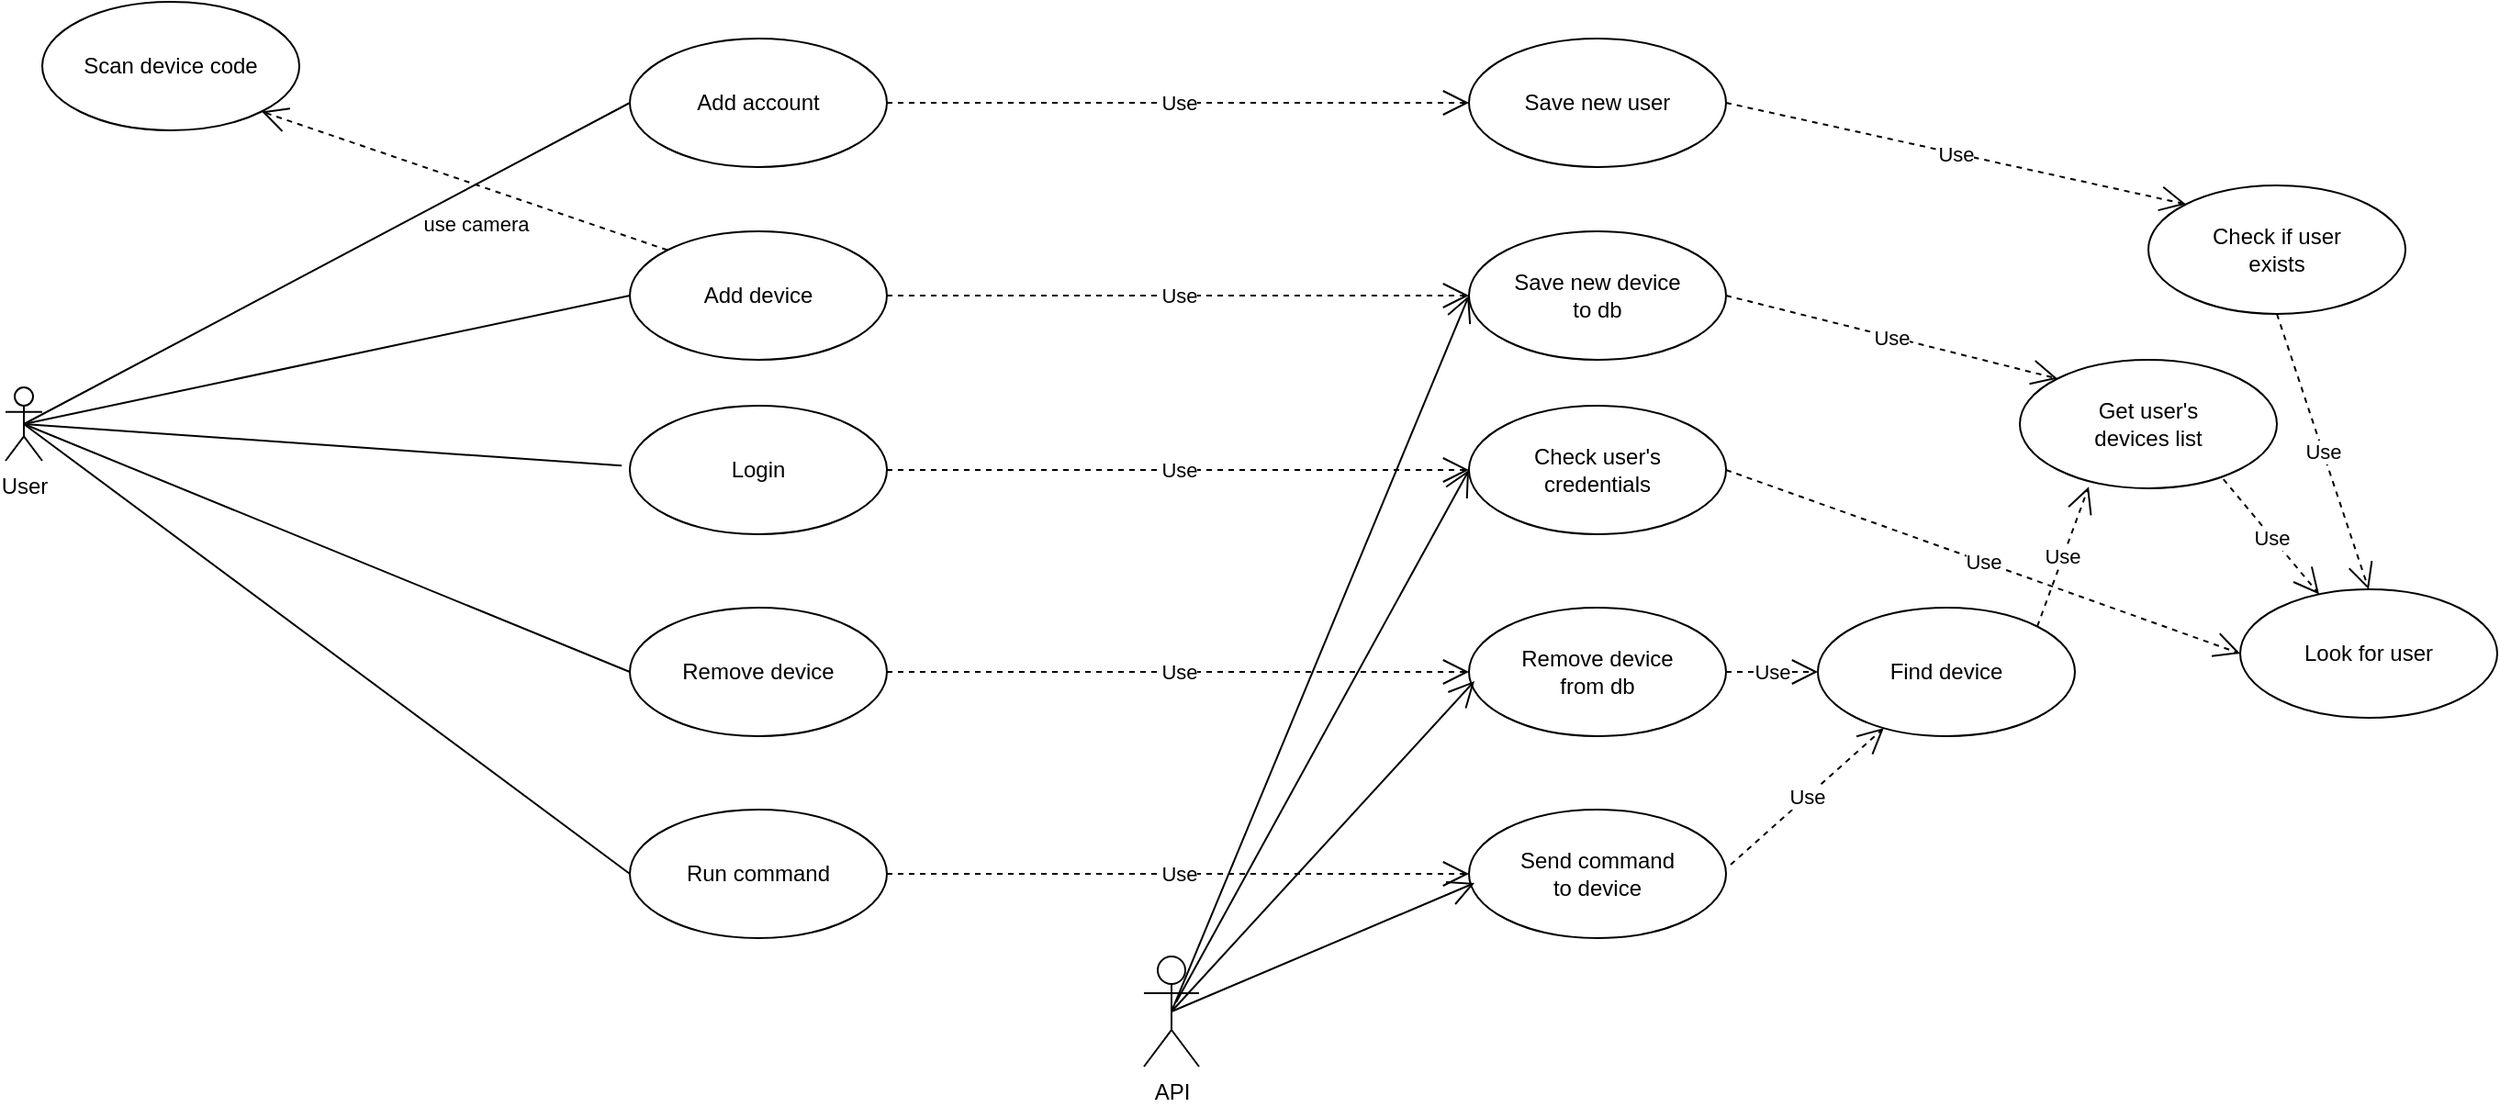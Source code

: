<mxfile version="22.1.11" type="github">
  <diagram name="Страница — 1" id="joONWam06UAvbOn0pG4i">
    <mxGraphModel dx="1509" dy="834" grid="1" gridSize="10" guides="1" tooltips="1" connect="1" arrows="1" fold="1" page="1" pageScale="1" pageWidth="827" pageHeight="1169" math="0" shadow="0">
      <root>
        <mxCell id="0" />
        <mxCell id="1" parent="0" />
        <mxCell id="gJn7-Gq4W59UoVpaPHmX-1" value="&lt;div&gt;User&lt;/div&gt;" style="shape=umlActor;verticalLabelPosition=bottom;verticalAlign=top;html=1;" parent="1" vertex="1">
          <mxGeometry x="30" y="310" width="20" height="40" as="geometry" />
        </mxCell>
        <mxCell id="4eBQCFiICK0zN4LnMRkH-7" value="&lt;div&gt;Add device&lt;/div&gt;" style="ellipse;whiteSpace=wrap;html=1;" vertex="1" parent="1">
          <mxGeometry x="370" y="225" width="140" height="70" as="geometry" />
        </mxCell>
        <mxCell id="4eBQCFiICK0zN4LnMRkH-8" value="Scan device code" style="ellipse;whiteSpace=wrap;html=1;" vertex="1" parent="1">
          <mxGeometry x="50" y="100" width="140" height="70" as="geometry" />
        </mxCell>
        <mxCell id="4eBQCFiICK0zN4LnMRkH-9" value="&lt;div&gt;use camera&lt;/div&gt;" style="endArrow=open;endSize=12;dashed=1;html=1;rounded=0;exitX=0;exitY=0;exitDx=0;exitDy=0;entryX=1;entryY=1;entryDx=0;entryDy=0;" edge="1" parent="1" source="4eBQCFiICK0zN4LnMRkH-7" target="4eBQCFiICK0zN4LnMRkH-8">
          <mxGeometry x="-0.111" y="20" width="160" relative="1" as="geometry">
            <mxPoint x="480" y="90" as="sourcePoint" />
            <mxPoint x="560" y="90" as="targetPoint" />
            <mxPoint as="offset" />
          </mxGeometry>
        </mxCell>
        <mxCell id="4eBQCFiICK0zN4LnMRkH-10" value="Add account" style="ellipse;whiteSpace=wrap;html=1;" vertex="1" parent="1">
          <mxGeometry x="370" y="120" width="140" height="70" as="geometry" />
        </mxCell>
        <mxCell id="4eBQCFiICK0zN4LnMRkH-18" value="Login" style="ellipse;whiteSpace=wrap;html=1;" vertex="1" parent="1">
          <mxGeometry x="370" y="320" width="140" height="70" as="geometry" />
        </mxCell>
        <mxCell id="4eBQCFiICK0zN4LnMRkH-19" value="Remove device" style="ellipse;whiteSpace=wrap;html=1;" vertex="1" parent="1">
          <mxGeometry x="370" y="430" width="140" height="70" as="geometry" />
        </mxCell>
        <mxCell id="4eBQCFiICK0zN4LnMRkH-20" value="Run command" style="ellipse;whiteSpace=wrap;html=1;" vertex="1" parent="1">
          <mxGeometry x="370" y="540" width="140" height="70" as="geometry" />
        </mxCell>
        <mxCell id="4eBQCFiICK0zN4LnMRkH-21" value="" style="endArrow=none;html=1;rounded=0;exitX=0.5;exitY=0.5;exitDx=0;exitDy=0;exitPerimeter=0;entryX=0;entryY=0.5;entryDx=0;entryDy=0;" edge="1" parent="1" source="gJn7-Gq4W59UoVpaPHmX-1" target="4eBQCFiICK0zN4LnMRkH-7">
          <mxGeometry width="50" height="50" relative="1" as="geometry">
            <mxPoint x="150" y="320" as="sourcePoint" />
            <mxPoint x="200" y="270" as="targetPoint" />
          </mxGeometry>
        </mxCell>
        <mxCell id="4eBQCFiICK0zN4LnMRkH-22" value="" style="endArrow=none;html=1;rounded=0;exitX=0.5;exitY=0.5;exitDx=0;exitDy=0;exitPerimeter=0;entryX=0;entryY=0.5;entryDx=0;entryDy=0;" edge="1" parent="1" source="gJn7-Gq4W59UoVpaPHmX-1" target="4eBQCFiICK0zN4LnMRkH-10">
          <mxGeometry width="50" height="50" relative="1" as="geometry">
            <mxPoint x="190" y="280" as="sourcePoint" />
            <mxPoint x="240" y="230" as="targetPoint" />
          </mxGeometry>
        </mxCell>
        <mxCell id="4eBQCFiICK0zN4LnMRkH-24" value="" style="endArrow=none;html=1;rounded=0;exitX=0.5;exitY=0.5;exitDx=0;exitDy=0;exitPerimeter=0;entryX=-0.032;entryY=0.466;entryDx=0;entryDy=0;entryPerimeter=0;" edge="1" parent="1" source="gJn7-Gq4W59UoVpaPHmX-1" target="4eBQCFiICK0zN4LnMRkH-18">
          <mxGeometry width="50" height="50" relative="1" as="geometry">
            <mxPoint x="70" y="210" as="sourcePoint" />
            <mxPoint x="380" y="305" as="targetPoint" />
          </mxGeometry>
        </mxCell>
        <mxCell id="4eBQCFiICK0zN4LnMRkH-25" value="" style="endArrow=none;html=1;rounded=0;exitX=0.5;exitY=0.5;exitDx=0;exitDy=0;exitPerimeter=0;entryX=0;entryY=0.5;entryDx=0;entryDy=0;" edge="1" parent="1" source="gJn7-Gq4W59UoVpaPHmX-1" target="4eBQCFiICK0zN4LnMRkH-19">
          <mxGeometry width="50" height="50" relative="1" as="geometry">
            <mxPoint x="100" y="340" as="sourcePoint" />
            <mxPoint x="150" y="290" as="targetPoint" />
          </mxGeometry>
        </mxCell>
        <mxCell id="4eBQCFiICK0zN4LnMRkH-26" value="" style="endArrow=none;html=1;rounded=0;exitX=0.5;exitY=0.5;exitDx=0;exitDy=0;exitPerimeter=0;entryX=0;entryY=0.5;entryDx=0;entryDy=0;" edge="1" parent="1" source="gJn7-Gq4W59UoVpaPHmX-1" target="4eBQCFiICK0zN4LnMRkH-20">
          <mxGeometry width="50" height="50" relative="1" as="geometry">
            <mxPoint x="110" y="470" as="sourcePoint" />
            <mxPoint x="160" y="420" as="targetPoint" />
          </mxGeometry>
        </mxCell>
        <mxCell id="4eBQCFiICK0zN4LnMRkH-33" value="&lt;div&gt;Save new device&lt;/div&gt;&lt;div&gt;to db&lt;/div&gt;" style="ellipse;whiteSpace=wrap;html=1;" vertex="1" parent="1">
          <mxGeometry x="827" y="225" width="140" height="70" as="geometry" />
        </mxCell>
        <mxCell id="4eBQCFiICK0zN4LnMRkH-34" value="Use" style="endArrow=open;endSize=12;dashed=1;html=1;rounded=0;exitX=1;exitY=0.5;exitDx=0;exitDy=0;entryX=0;entryY=0.5;entryDx=0;entryDy=0;" edge="1" parent="1" source="4eBQCFiICK0zN4LnMRkH-7" target="4eBQCFiICK0zN4LnMRkH-33">
          <mxGeometry width="160" relative="1" as="geometry">
            <mxPoint x="440" y="280" as="sourcePoint" />
            <mxPoint x="600" y="280" as="targetPoint" />
          </mxGeometry>
        </mxCell>
        <mxCell id="4eBQCFiICK0zN4LnMRkH-35" value="Look for user" style="ellipse;whiteSpace=wrap;html=1;" vertex="1" parent="1">
          <mxGeometry x="1247" y="420" width="140" height="70" as="geometry" />
        </mxCell>
        <mxCell id="4eBQCFiICK0zN4LnMRkH-36" value="Use" style="endArrow=open;endSize=12;dashed=1;html=1;rounded=0;exitX=1;exitY=0.5;exitDx=0;exitDy=0;entryX=0;entryY=0;entryDx=0;entryDy=0;" edge="1" parent="1" source="4eBQCFiICK0zN4LnMRkH-33" target="4eBQCFiICK0zN4LnMRkH-51">
          <mxGeometry width="160" relative="1" as="geometry">
            <mxPoint x="1057" y="125" as="sourcePoint" />
            <mxPoint x="1113" y="90" as="targetPoint" />
          </mxGeometry>
        </mxCell>
        <mxCell id="4eBQCFiICK0zN4LnMRkH-37" value="Save new user" style="ellipse;whiteSpace=wrap;html=1;" vertex="1" parent="1">
          <mxGeometry x="827" y="120" width="140" height="70" as="geometry" />
        </mxCell>
        <mxCell id="4eBQCFiICK0zN4LnMRkH-38" value="&lt;div&gt;Check if user&lt;/div&gt;&lt;div&gt;exists&lt;br&gt;&lt;/div&gt;" style="ellipse;whiteSpace=wrap;html=1;" vertex="1" parent="1">
          <mxGeometry x="1197" y="200" width="140" height="70" as="geometry" />
        </mxCell>
        <mxCell id="4eBQCFiICK0zN4LnMRkH-39" value="Use" style="endArrow=open;endSize=12;dashed=1;html=1;rounded=0;exitX=1;exitY=0.5;exitDx=0;exitDy=0;entryX=0;entryY=0.5;entryDx=0;entryDy=0;" edge="1" parent="1" source="4eBQCFiICK0zN4LnMRkH-10" target="4eBQCFiICK0zN4LnMRkH-37">
          <mxGeometry width="160" relative="1" as="geometry">
            <mxPoint x="660" y="145" as="sourcePoint" />
            <mxPoint x="770" y="115" as="targetPoint" />
          </mxGeometry>
        </mxCell>
        <mxCell id="4eBQCFiICK0zN4LnMRkH-40" value="Use" style="endArrow=open;endSize=12;dashed=1;html=1;rounded=0;exitX=1;exitY=0.5;exitDx=0;exitDy=0;entryX=0;entryY=0;entryDx=0;entryDy=0;" edge="1" parent="1" source="4eBQCFiICK0zN4LnMRkH-37" target="4eBQCFiICK0zN4LnMRkH-38">
          <mxGeometry width="160" relative="1" as="geometry">
            <mxPoint x="957" y="80" as="sourcePoint" />
            <mxPoint x="1067" y="50" as="targetPoint" />
          </mxGeometry>
        </mxCell>
        <mxCell id="4eBQCFiICK0zN4LnMRkH-41" value="Use" style="endArrow=open;endSize=12;dashed=1;html=1;rounded=0;entryX=0.5;entryY=0;entryDx=0;entryDy=0;exitX=0.5;exitY=1;exitDx=0;exitDy=0;" edge="1" parent="1" source="4eBQCFiICK0zN4LnMRkH-38" target="4eBQCFiICK0zN4LnMRkH-35">
          <mxGeometry width="160" relative="1" as="geometry">
            <mxPoint x="1277" y="320" as="sourcePoint" />
            <mxPoint x="1267" y="60" as="targetPoint" />
          </mxGeometry>
        </mxCell>
        <mxCell id="4eBQCFiICK0zN4LnMRkH-44" value="&lt;div&gt;Remove device&lt;/div&gt;&lt;div&gt;from db&lt;br&gt;&lt;/div&gt;" style="ellipse;whiteSpace=wrap;html=1;" vertex="1" parent="1">
          <mxGeometry x="827" y="430" width="140" height="70" as="geometry" />
        </mxCell>
        <mxCell id="4eBQCFiICK0zN4LnMRkH-46" value="Use" style="endArrow=open;endSize=12;dashed=1;html=1;rounded=0;exitX=1;exitY=0.5;exitDx=0;exitDy=0;entryX=0;entryY=0.5;entryDx=0;entryDy=0;" edge="1" parent="1" source="4eBQCFiICK0zN4LnMRkH-19" target="4eBQCFiICK0zN4LnMRkH-44">
          <mxGeometry width="160" relative="1" as="geometry">
            <mxPoint x="660" y="560" as="sourcePoint" />
            <mxPoint x="820" y="560" as="targetPoint" />
          </mxGeometry>
        </mxCell>
        <mxCell id="4eBQCFiICK0zN4LnMRkH-50" value="Use" style="endArrow=open;endSize=12;dashed=1;html=1;rounded=0;exitX=1;exitY=0.5;exitDx=0;exitDy=0;entryX=0;entryY=0.5;entryDx=0;entryDy=0;" edge="1" parent="1" source="4eBQCFiICK0zN4LnMRkH-44" target="4eBQCFiICK0zN4LnMRkH-56">
          <mxGeometry width="160" relative="1" as="geometry">
            <mxPoint x="1097" y="570" as="sourcePoint" />
            <mxPoint x="1257" y="570" as="targetPoint" />
          </mxGeometry>
        </mxCell>
        <mxCell id="4eBQCFiICK0zN4LnMRkH-51" value="&lt;div&gt;Get user&#39;s&lt;/div&gt;&lt;div&gt;devices list&lt;br&gt;&lt;/div&gt;" style="ellipse;whiteSpace=wrap;html=1;" vertex="1" parent="1">
          <mxGeometry x="1127" y="295" width="140" height="70" as="geometry" />
        </mxCell>
        <mxCell id="4eBQCFiICK0zN4LnMRkH-52" value="Use" style="endArrow=open;endSize=12;dashed=1;html=1;rounded=0;exitX=0.792;exitY=0.929;exitDx=0;exitDy=0;exitPerimeter=0;" edge="1" parent="1" source="4eBQCFiICK0zN4LnMRkH-51" target="4eBQCFiICK0zN4LnMRkH-35">
          <mxGeometry width="160" relative="1" as="geometry">
            <mxPoint x="1072" y="525" as="sourcePoint" />
            <mxPoint x="1127" y="455" as="targetPoint" />
          </mxGeometry>
        </mxCell>
        <mxCell id="4eBQCFiICK0zN4LnMRkH-53" value="&lt;div&gt;Check user&#39;s&lt;/div&gt;&lt;div&gt;credentials&lt;/div&gt;" style="ellipse;whiteSpace=wrap;html=1;" vertex="1" parent="1">
          <mxGeometry x="827" y="320" width="140" height="70" as="geometry" />
        </mxCell>
        <mxCell id="4eBQCFiICK0zN4LnMRkH-54" value="Use" style="endArrow=open;endSize=12;dashed=1;html=1;rounded=0;exitX=1;exitY=0.5;exitDx=0;exitDy=0;entryX=0;entryY=0.5;entryDx=0;entryDy=0;" edge="1" parent="1" source="4eBQCFiICK0zN4LnMRkH-18" target="4eBQCFiICK0zN4LnMRkH-53">
          <mxGeometry width="160" relative="1" as="geometry">
            <mxPoint x="590" y="330" as="sourcePoint" />
            <mxPoint x="750" y="330" as="targetPoint" />
          </mxGeometry>
        </mxCell>
        <mxCell id="4eBQCFiICK0zN4LnMRkH-55" value="Use" style="endArrow=open;endSize=12;dashed=1;html=1;rounded=0;exitX=1;exitY=0.5;exitDx=0;exitDy=0;entryX=0;entryY=0.5;entryDx=0;entryDy=0;" edge="1" parent="1" source="4eBQCFiICK0zN4LnMRkH-53" target="4eBQCFiICK0zN4LnMRkH-35">
          <mxGeometry width="160" relative="1" as="geometry">
            <mxPoint x="1107" y="540" as="sourcePoint" />
            <mxPoint x="1267" y="540" as="targetPoint" />
          </mxGeometry>
        </mxCell>
        <mxCell id="4eBQCFiICK0zN4LnMRkH-56" value="Find device" style="ellipse;whiteSpace=wrap;html=1;" vertex="1" parent="1">
          <mxGeometry x="1017" y="430" width="140" height="70" as="geometry" />
        </mxCell>
        <mxCell id="4eBQCFiICK0zN4LnMRkH-57" value="Use" style="endArrow=open;endSize=12;dashed=1;html=1;rounded=0;exitX=1;exitY=0;exitDx=0;exitDy=0;entryX=0.268;entryY=0.988;entryDx=0;entryDy=0;entryPerimeter=0;" edge="1" parent="1" source="4eBQCFiICK0zN4LnMRkH-56" target="4eBQCFiICK0zN4LnMRkH-51">
          <mxGeometry width="160" relative="1" as="geometry">
            <mxPoint x="997" y="580" as="sourcePoint" />
            <mxPoint x="1157" y="560" as="targetPoint" />
          </mxGeometry>
        </mxCell>
        <mxCell id="4eBQCFiICK0zN4LnMRkH-58" value="Use" style="endArrow=open;endSize=12;dashed=1;html=1;rounded=0;exitX=1;exitY=0.5;exitDx=0;exitDy=0;entryX=0;entryY=0.5;entryDx=0;entryDy=0;" edge="1" parent="1" source="4eBQCFiICK0zN4LnMRkH-20" target="4eBQCFiICK0zN4LnMRkH-61">
          <mxGeometry width="160" relative="1" as="geometry">
            <mxPoint x="580" y="370" as="sourcePoint" />
            <mxPoint x="550" y="660" as="targetPoint" />
          </mxGeometry>
        </mxCell>
        <mxCell id="4eBQCFiICK0zN4LnMRkH-61" value="&lt;div&gt;Send command&lt;/div&gt;&lt;div&gt;to device&lt;br&gt;&lt;/div&gt;" style="ellipse;whiteSpace=wrap;html=1;" vertex="1" parent="1">
          <mxGeometry x="827" y="540" width="140" height="70" as="geometry" />
        </mxCell>
        <mxCell id="4eBQCFiICK0zN4LnMRkH-62" value="Use" style="endArrow=open;endSize=12;dashed=1;html=1;rounded=0;exitX=1.018;exitY=0.429;exitDx=0;exitDy=0;exitPerimeter=0;" edge="1" parent="1" source="4eBQCFiICK0zN4LnMRkH-61" target="4eBQCFiICK0zN4LnMRkH-56">
          <mxGeometry width="160" relative="1" as="geometry">
            <mxPoint x="997" y="450" as="sourcePoint" />
            <mxPoint x="1157" y="450" as="targetPoint" />
          </mxGeometry>
        </mxCell>
        <mxCell id="4eBQCFiICK0zN4LnMRkH-11" value="API" style="shape=umlActor;verticalLabelPosition=bottom;verticalAlign=top;html=1;" vertex="1" parent="1">
          <mxGeometry x="650" y="620" width="30" height="60" as="geometry" />
        </mxCell>
        <mxCell id="4eBQCFiICK0zN4LnMRkH-68" value="" style="endArrow=open;endFill=1;endSize=12;html=1;rounded=0;exitX=0.5;exitY=0.5;exitDx=0;exitDy=0;exitPerimeter=0;entryX=0;entryY=0.5;entryDx=0;entryDy=0;" edge="1" parent="1" source="4eBQCFiICK0zN4LnMRkH-11" target="4eBQCFiICK0zN4LnMRkH-33">
          <mxGeometry width="160" relative="1" as="geometry">
            <mxPoint x="610" y="530" as="sourcePoint" />
            <mxPoint x="770" y="530" as="targetPoint" />
          </mxGeometry>
        </mxCell>
        <mxCell id="4eBQCFiICK0zN4LnMRkH-71" value="" style="endArrow=open;endFill=1;endSize=12;html=1;rounded=0;exitX=0.583;exitY=0.417;exitDx=0;exitDy=0;exitPerimeter=0;entryX=0;entryY=0.5;entryDx=0;entryDy=0;" edge="1" parent="1" source="4eBQCFiICK0zN4LnMRkH-11" target="4eBQCFiICK0zN4LnMRkH-53">
          <mxGeometry width="160" relative="1" as="geometry">
            <mxPoint x="675" y="660" as="sourcePoint" />
            <mxPoint x="837" y="270" as="targetPoint" />
          </mxGeometry>
        </mxCell>
        <mxCell id="4eBQCFiICK0zN4LnMRkH-72" value="" style="endArrow=open;endFill=1;endSize=12;html=1;rounded=0;exitX=0.5;exitY=0.5;exitDx=0;exitDy=0;exitPerimeter=0;" edge="1" parent="1" source="4eBQCFiICK0zN4LnMRkH-11">
          <mxGeometry width="160" relative="1" as="geometry">
            <mxPoint x="685" y="670" as="sourcePoint" />
            <mxPoint x="830" y="470" as="targetPoint" />
          </mxGeometry>
        </mxCell>
        <mxCell id="4eBQCFiICK0zN4LnMRkH-73" value="" style="endArrow=open;endFill=1;endSize=12;html=1;rounded=0;exitX=0.5;exitY=0.5;exitDx=0;exitDy=0;exitPerimeter=0;" edge="1" parent="1" source="4eBQCFiICK0zN4LnMRkH-11">
          <mxGeometry width="160" relative="1" as="geometry">
            <mxPoint x="695" y="680" as="sourcePoint" />
            <mxPoint x="830" y="580" as="targetPoint" />
          </mxGeometry>
        </mxCell>
      </root>
    </mxGraphModel>
  </diagram>
</mxfile>
